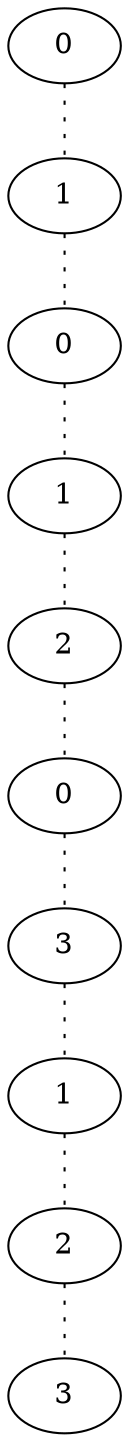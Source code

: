 graph {
a[label=0]
b[label=1]
c[label=0]
d[label=1]
e[label=2]
f[label=0]
g[label=3]
h[label=1]
i[label=2]
j[label=3]
a -- b [style=dotted];
b -- c [style=dotted];
c -- d [style=dotted];
d -- e [style=dotted];
e -- f [style=dotted];
f -- g [style=dotted];
g -- h [style=dotted];
h -- i [style=dotted];
i -- j [style=dotted];
}

